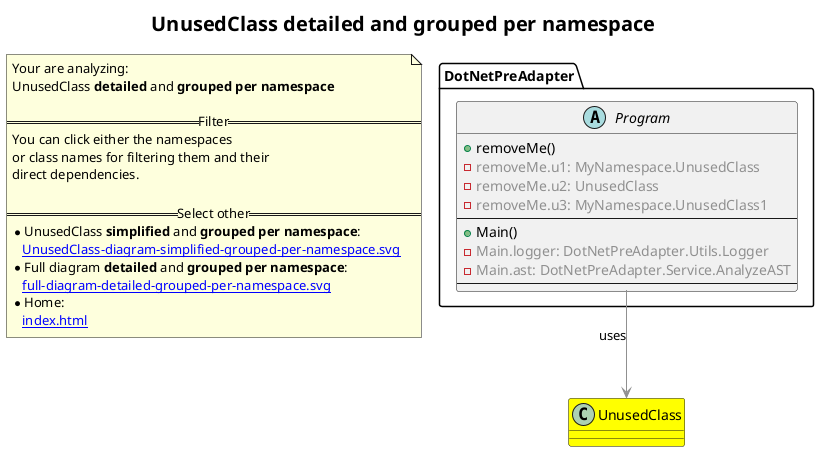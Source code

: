 @startuml
skinparam linetype ortho
title <size:20>UnusedClass **detailed** and **grouped per namespace**</size>
note "Your are analyzing:\nUnusedClass **detailed** and **grouped per namespace**\n\n==Filter==\nYou can click either the namespaces \nor class names for filtering them and their\ndirect dependencies.\n\n==Select other==\n* UnusedClass **simplified** and **grouped per namespace**:\n   [[UnusedClass-diagram-simplified-grouped-per-namespace.svg]]\n* Full diagram **detailed** and **grouped per namespace**:\n   [[full-diagram-detailed-grouped-per-namespace.svg]]\n* Home:\n   [[index.html]]" as FloatingNote
class UnusedClass [[UnusedClass-diagram-detailed-grouped-per-namespace.svg]] #yellow {
}
' Closing all previous_sub_namespace_list namespace None because file analysis is finished.
namespace DotNetPreAdapter [[DotNetPreAdapter-diagram-detailed-grouped-per-namespace.svg]] {
abstract class DotNetPreAdapter.Program [[DotNetPreAdapter.Program-diagram-detailed-grouped-per-namespace.svg]]  {
  + removeMe(<font color="6060BB"></font>)
  - <font color="909090">removeMe.u1: MyNamespace.UnusedClass</font>
  - <font color="909090">removeMe.u2: UnusedClass</font>
  - <font color="909090">removeMe.u3: MyNamespace.UnusedClass1</font>
--
  + Main(<font color="6060BB"></font>)
  - <font color="909090">Main.logger: DotNetPreAdapter.Utils.Logger</font>
  - <font color="909090">Main.ast: DotNetPreAdapter.Service.AnalyzeAST</font>
--
}
'Compared namespace DotNetPreAdapter [[DotNetPreAdapter-diagram-detailed-grouped-per-namespace.svg]] { with last element of }
' Closing all previous_sub_namespace_list namespace None because file analysis is finished.
' Closing namespace DotNetPreAdapter
}
 ' *************************************** 
 ' *************************************** 
 ' *************************************** 
' Class relations extracted from namespace:
' 
' Class relations extracted from namespace:
' DotNetPreAdapter
DotNetPreAdapter.Program -[#909090]-> UnusedClass  : uses 
@enduml